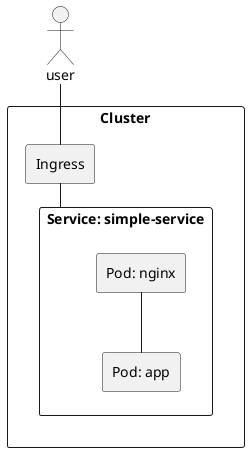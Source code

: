 @startuml
skinparam monochrome true

actor user

rectangle "Cluster" {

    rectangle "Ingress" as i

    rectangle "Service: simple-service" as s {
        rectangle "Pod: nginx" as n
        rectangle "Pod: app" as a



    }
}

user -- i
i -- s
n -- a

@enduml